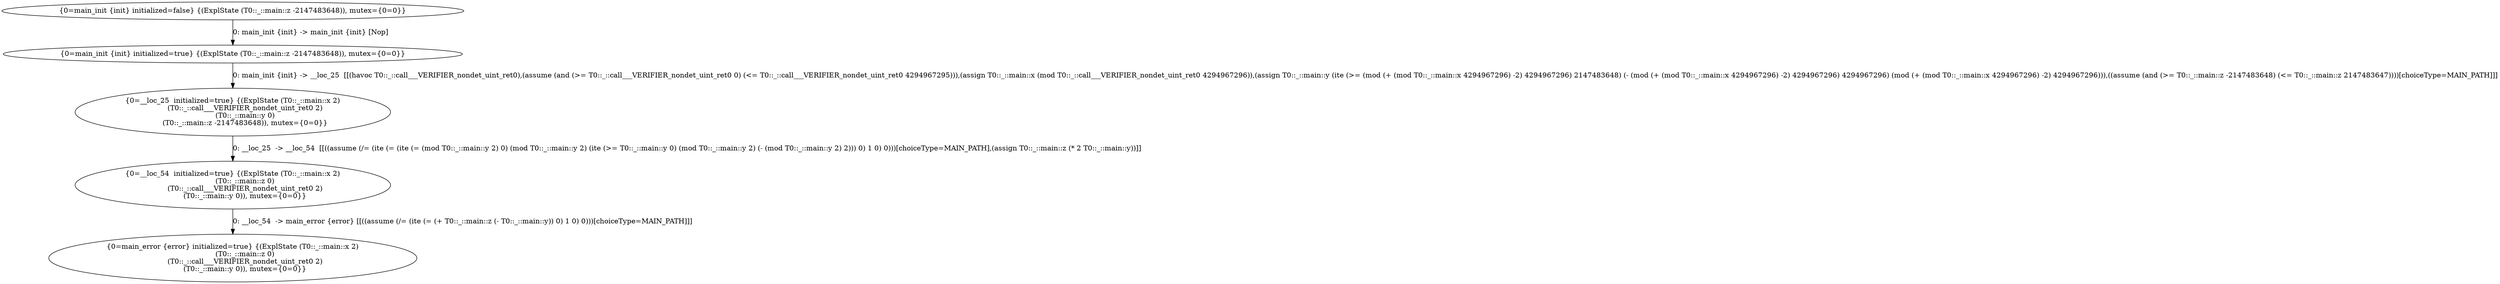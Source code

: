 digraph trace {
	label="";
		s_0 [label="{0=main_init {init} initialized=false} {(ExplState (T0::_::main::z -2147483648)), mutex={0=0}}\n",style="solid,filled",fillcolor="#FFFFFF",color="#000000",shape=ellipse];
		s_1 [label="{0=main_init {init} initialized=true} {(ExplState (T0::_::main::z -2147483648)), mutex={0=0}}\n",style="solid,filled",fillcolor="#FFFFFF",color="#000000",shape=ellipse];
		s_2 [label="{0=__loc_25  initialized=true} {(ExplState (T0::_::main::x 2)\n           (T0::_::call___VERIFIER_nondet_uint_ret0 2)\n           (T0::_::main::y 0)\n           (T0::_::main::z -2147483648)), mutex={0=0}}\n",style="solid,filled",fillcolor="#FFFFFF",color="#000000",shape=ellipse];
		s_3 [label="{0=__loc_54  initialized=true} {(ExplState (T0::_::main::x 2)\n           (T0::_::main::z 0)\n           (T0::_::call___VERIFIER_nondet_uint_ret0 2)\n           (T0::_::main::y 0)), mutex={0=0}}\n",style="solid,filled",fillcolor="#FFFFFF",color="#000000",shape=ellipse];
		s_4 [label="{0=main_error {error} initialized=true} {(ExplState (T0::_::main::x 2)\n           (T0::_::main::z 0)\n           (T0::_::call___VERIFIER_nondet_uint_ret0 2)\n           (T0::_::main::y 0)), mutex={0=0}}\n",style="solid,filled",fillcolor="#FFFFFF",color="#000000",shape=ellipse];
	s_0 -> s_1 [label="0: main_init {init} -> main_init {init} [Nop]\n",color="#000000",style=solid];
	s_1 -> s_2 [label="0: main_init {init} -> __loc_25  [[(havoc T0::_::call___VERIFIER_nondet_uint_ret0),(assume (and (>= T0::_::call___VERIFIER_nondet_uint_ret0 0) (<= T0::_::call___VERIFIER_nondet_uint_ret0 4294967295))),(assign T0::_::main::x (mod T0::_::call___VERIFIER_nondet_uint_ret0 4294967296)),(assign T0::_::main::y (ite (>= (mod (+ (mod T0::_::main::x 4294967296) -2) 4294967296) 2147483648) (- (mod (+ (mod T0::_::main::x 4294967296) -2) 4294967296) 4294967296) (mod (+ (mod T0::_::main::x 4294967296) -2) 4294967296))),((assume (and (>= T0::_::main::z -2147483648) (<= T0::_::main::z 2147483647))))[choiceType=MAIN_PATH]]]\n",color="#000000",style=solid];
	s_2 -> s_3 [label="0: __loc_25  -> __loc_54  [[((assume (/= (ite (= (ite (= (mod T0::_::main::y 2) 0) (mod T0::_::main::y 2) (ite (>= T0::_::main::y 0) (mod T0::_::main::y 2) (- (mod T0::_::main::y 2) 2))) 0) 1 0) 0)))[choiceType=MAIN_PATH],(assign T0::_::main::z (* 2 T0::_::main::y))]]\n",color="#000000",style=solid];
	s_3 -> s_4 [label="0: __loc_54  -> main_error {error} [[((assume (/= (ite (= (+ T0::_::main::z (- T0::_::main::y)) 0) 1 0) 0)))[choiceType=MAIN_PATH]]]\n",color="#000000",style=solid];
}